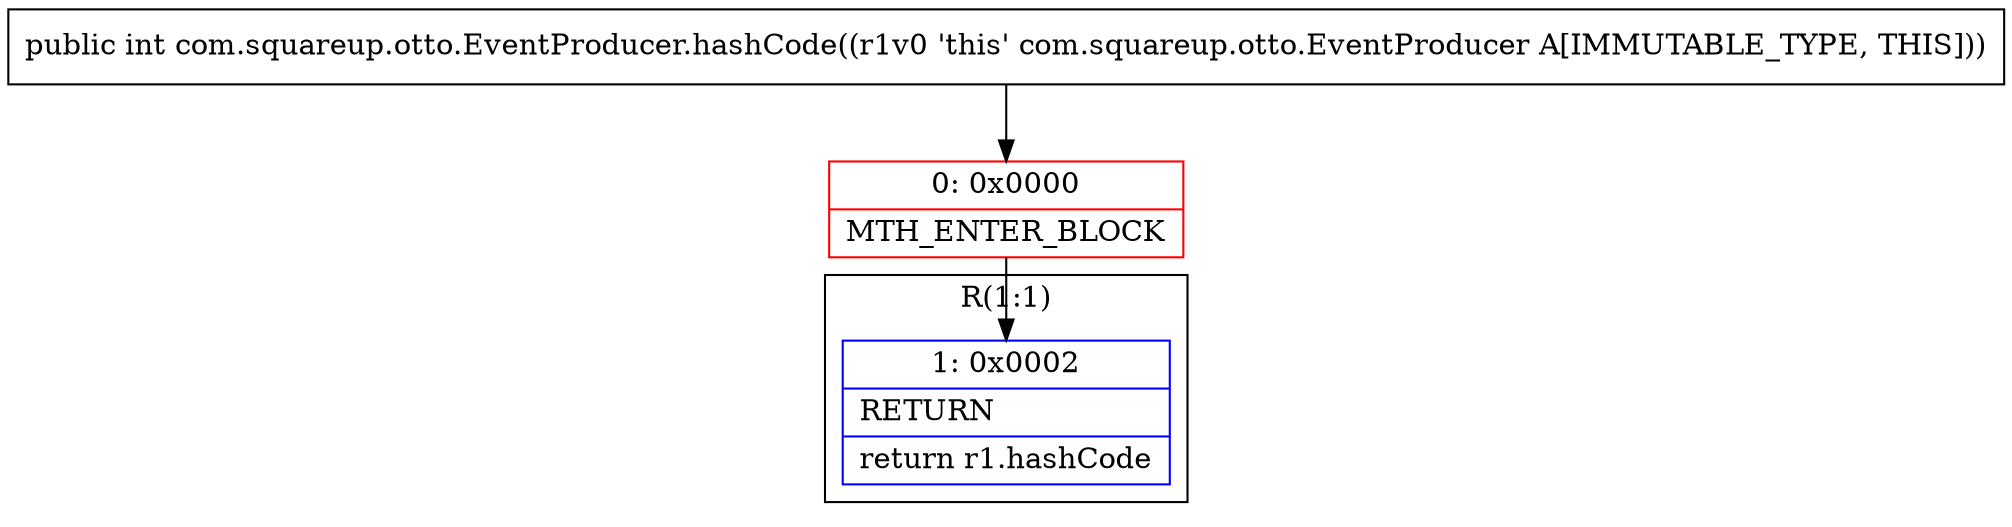 digraph "CFG forcom.squareup.otto.EventProducer.hashCode()I" {
subgraph cluster_Region_1025382606 {
label = "R(1:1)";
node [shape=record,color=blue];
Node_1 [shape=record,label="{1\:\ 0x0002|RETURN\l|return r1.hashCode\l}"];
}
Node_0 [shape=record,color=red,label="{0\:\ 0x0000|MTH_ENTER_BLOCK\l}"];
MethodNode[shape=record,label="{public int com.squareup.otto.EventProducer.hashCode((r1v0 'this' com.squareup.otto.EventProducer A[IMMUTABLE_TYPE, THIS])) }"];
MethodNode -> Node_0;
Node_0 -> Node_1;
}

